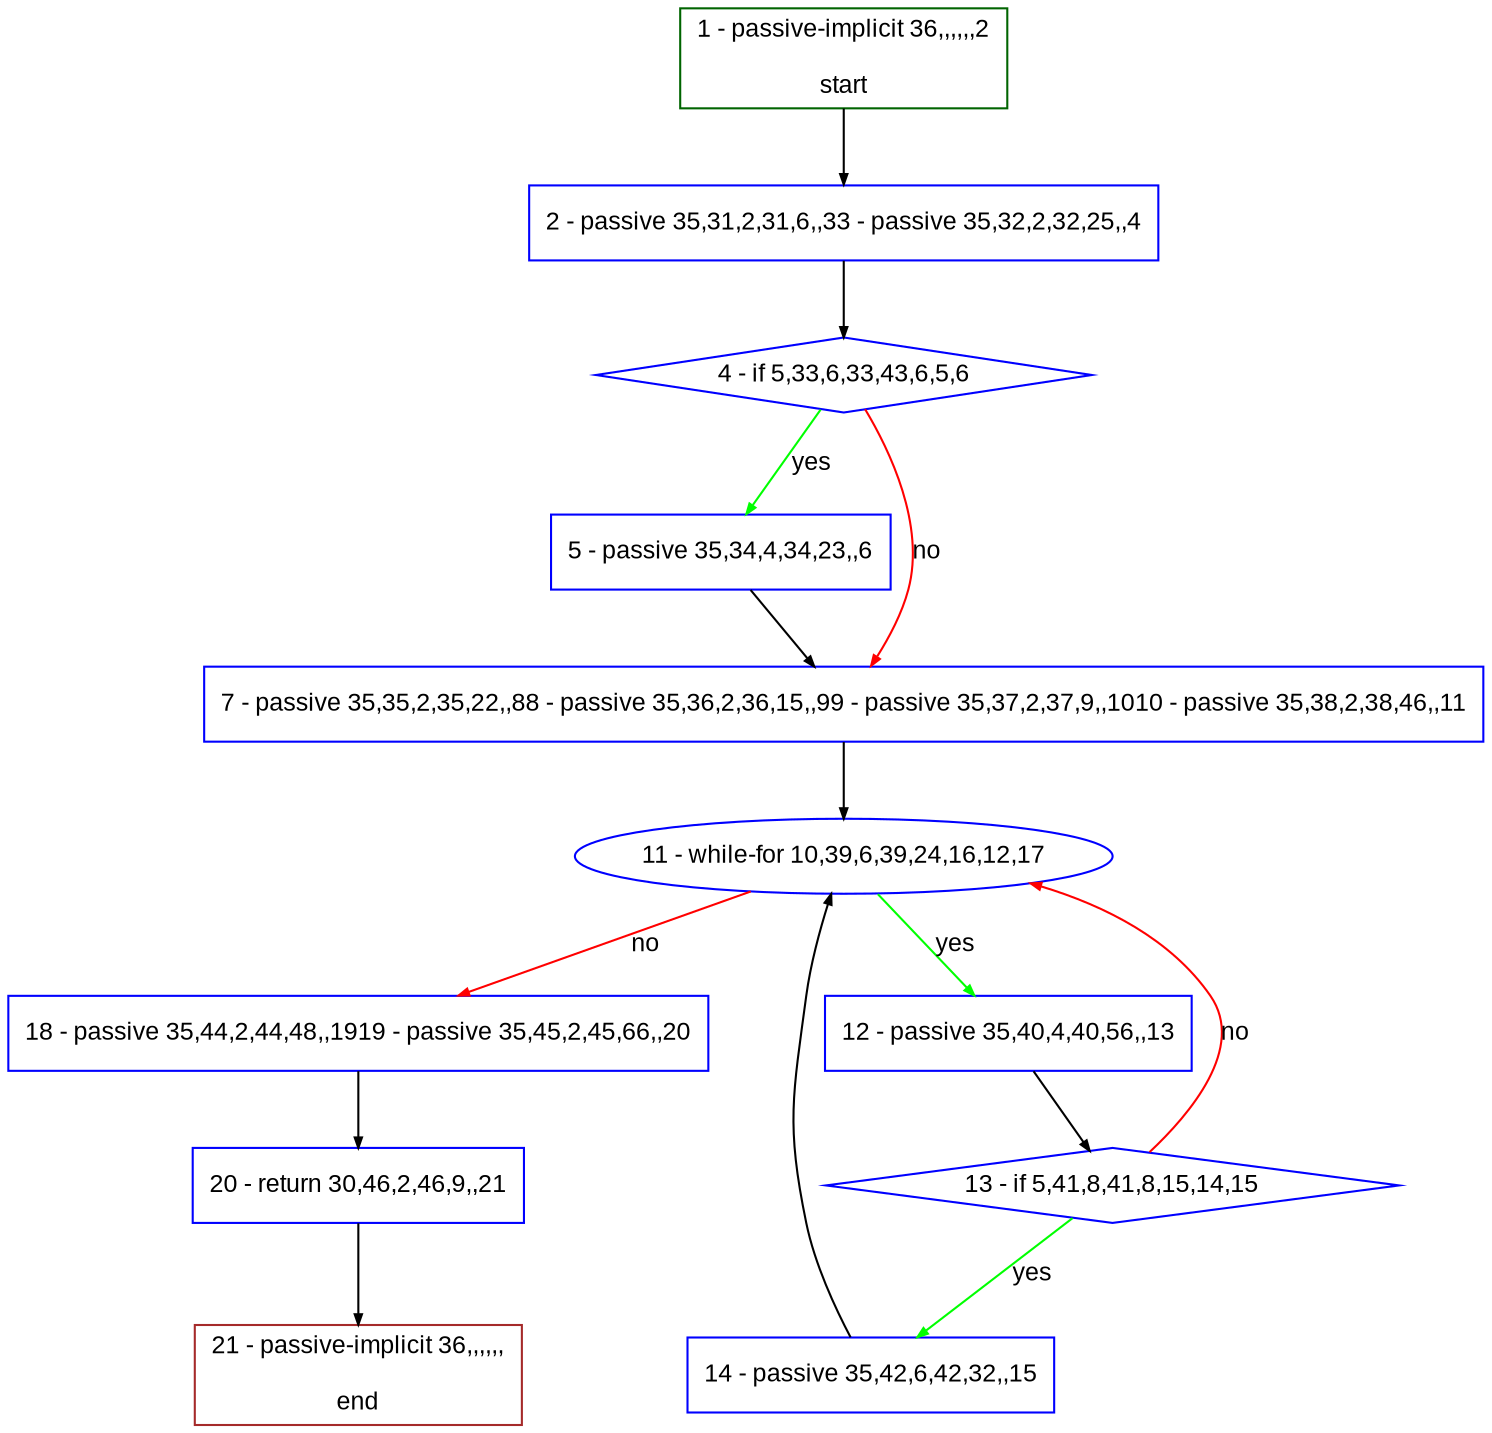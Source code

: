 digraph "" {
  graph [pack="true", label="", fontsize="12", packmode="clust", fontname="Arial", fillcolor="#FFFFCC", bgcolor="white", style="rounded,filled", compound="true"];
  node [node_initialized="no", label="", color="grey", fontsize="12", fillcolor="white", fontname="Arial", style="filled", shape="rectangle", compound="true", fixedsize="false"];
  edge [fontcolor="black", arrowhead="normal", arrowtail="none", arrowsize="0.5", ltail="", label="", color="black", fontsize="12", lhead="", fontname="Arial", dir="forward", compound="true"];
  __N1 [label="2 - passive 35,31,2,31,6,,33 - passive 35,32,2,32,25,,4", color="#0000ff", fillcolor="#ffffff", style="filled", shape="box"];
  __N2 [label="1 - passive-implicit 36,,,,,,2\n\nstart", color="#006400", fillcolor="#ffffff", style="filled", shape="box"];
  __N3 [label="4 - if 5,33,6,33,43,6,5,6", color="#0000ff", fillcolor="#ffffff", style="filled", shape="diamond"];
  __N4 [label="5 - passive 35,34,4,34,23,,6", color="#0000ff", fillcolor="#ffffff", style="filled", shape="box"];
  __N5 [label="7 - passive 35,35,2,35,22,,88 - passive 35,36,2,36,15,,99 - passive 35,37,2,37,9,,1010 - passive 35,38,2,38,46,,11", color="#0000ff", fillcolor="#ffffff", style="filled", shape="box"];
  __N6 [label="11 - while-for 10,39,6,39,24,16,12,17", color="#0000ff", fillcolor="#ffffff", style="filled", shape="oval"];
  __N7 [label="12 - passive 35,40,4,40,56,,13", color="#0000ff", fillcolor="#ffffff", style="filled", shape="box"];
  __N8 [label="18 - passive 35,44,2,44,48,,1919 - passive 35,45,2,45,66,,20", color="#0000ff", fillcolor="#ffffff", style="filled", shape="box"];
  __N9 [label="13 - if 5,41,8,41,8,15,14,15", color="#0000ff", fillcolor="#ffffff", style="filled", shape="diamond"];
  __N10 [label="14 - passive 35,42,6,42,32,,15", color="#0000ff", fillcolor="#ffffff", style="filled", shape="box"];
  __N11 [label="20 - return 30,46,2,46,9,,21", color="#0000ff", fillcolor="#ffffff", style="filled", shape="box"];
  __N12 [label="21 - passive-implicit 36,,,,,,\n\nend", color="#a52a2a", fillcolor="#ffffff", style="filled", shape="box"];
  __N2 -> __N1 [arrowhead="normal", arrowtail="none", color="#000000", label="", dir="forward"];
  __N1 -> __N3 [arrowhead="normal", arrowtail="none", color="#000000", label="", dir="forward"];
  __N3 -> __N4 [arrowhead="normal", arrowtail="none", color="#00ff00", label="yes", dir="forward"];
  __N3 -> __N5 [arrowhead="normal", arrowtail="none", color="#ff0000", label="no", dir="forward"];
  __N4 -> __N5 [arrowhead="normal", arrowtail="none", color="#000000", label="", dir="forward"];
  __N5 -> __N6 [arrowhead="normal", arrowtail="none", color="#000000", label="", dir="forward"];
  __N6 -> __N7 [arrowhead="normal", arrowtail="none", color="#00ff00", label="yes", dir="forward"];
  __N6 -> __N8 [arrowhead="normal", arrowtail="none", color="#ff0000", label="no", dir="forward"];
  __N7 -> __N9 [arrowhead="normal", arrowtail="none", color="#000000", label="", dir="forward"];
  __N9 -> __N6 [arrowhead="normal", arrowtail="none", color="#ff0000", label="no", dir="forward"];
  __N9 -> __N10 [arrowhead="normal", arrowtail="none", color="#00ff00", label="yes", dir="forward"];
  __N10 -> __N6 [arrowhead="normal", arrowtail="none", color="#000000", label="", dir="forward"];
  __N8 -> __N11 [arrowhead="normal", arrowtail="none", color="#000000", label="", dir="forward"];
  __N11 -> __N12 [arrowhead="normal", arrowtail="none", color="#000000", label="", dir="forward"];
}
